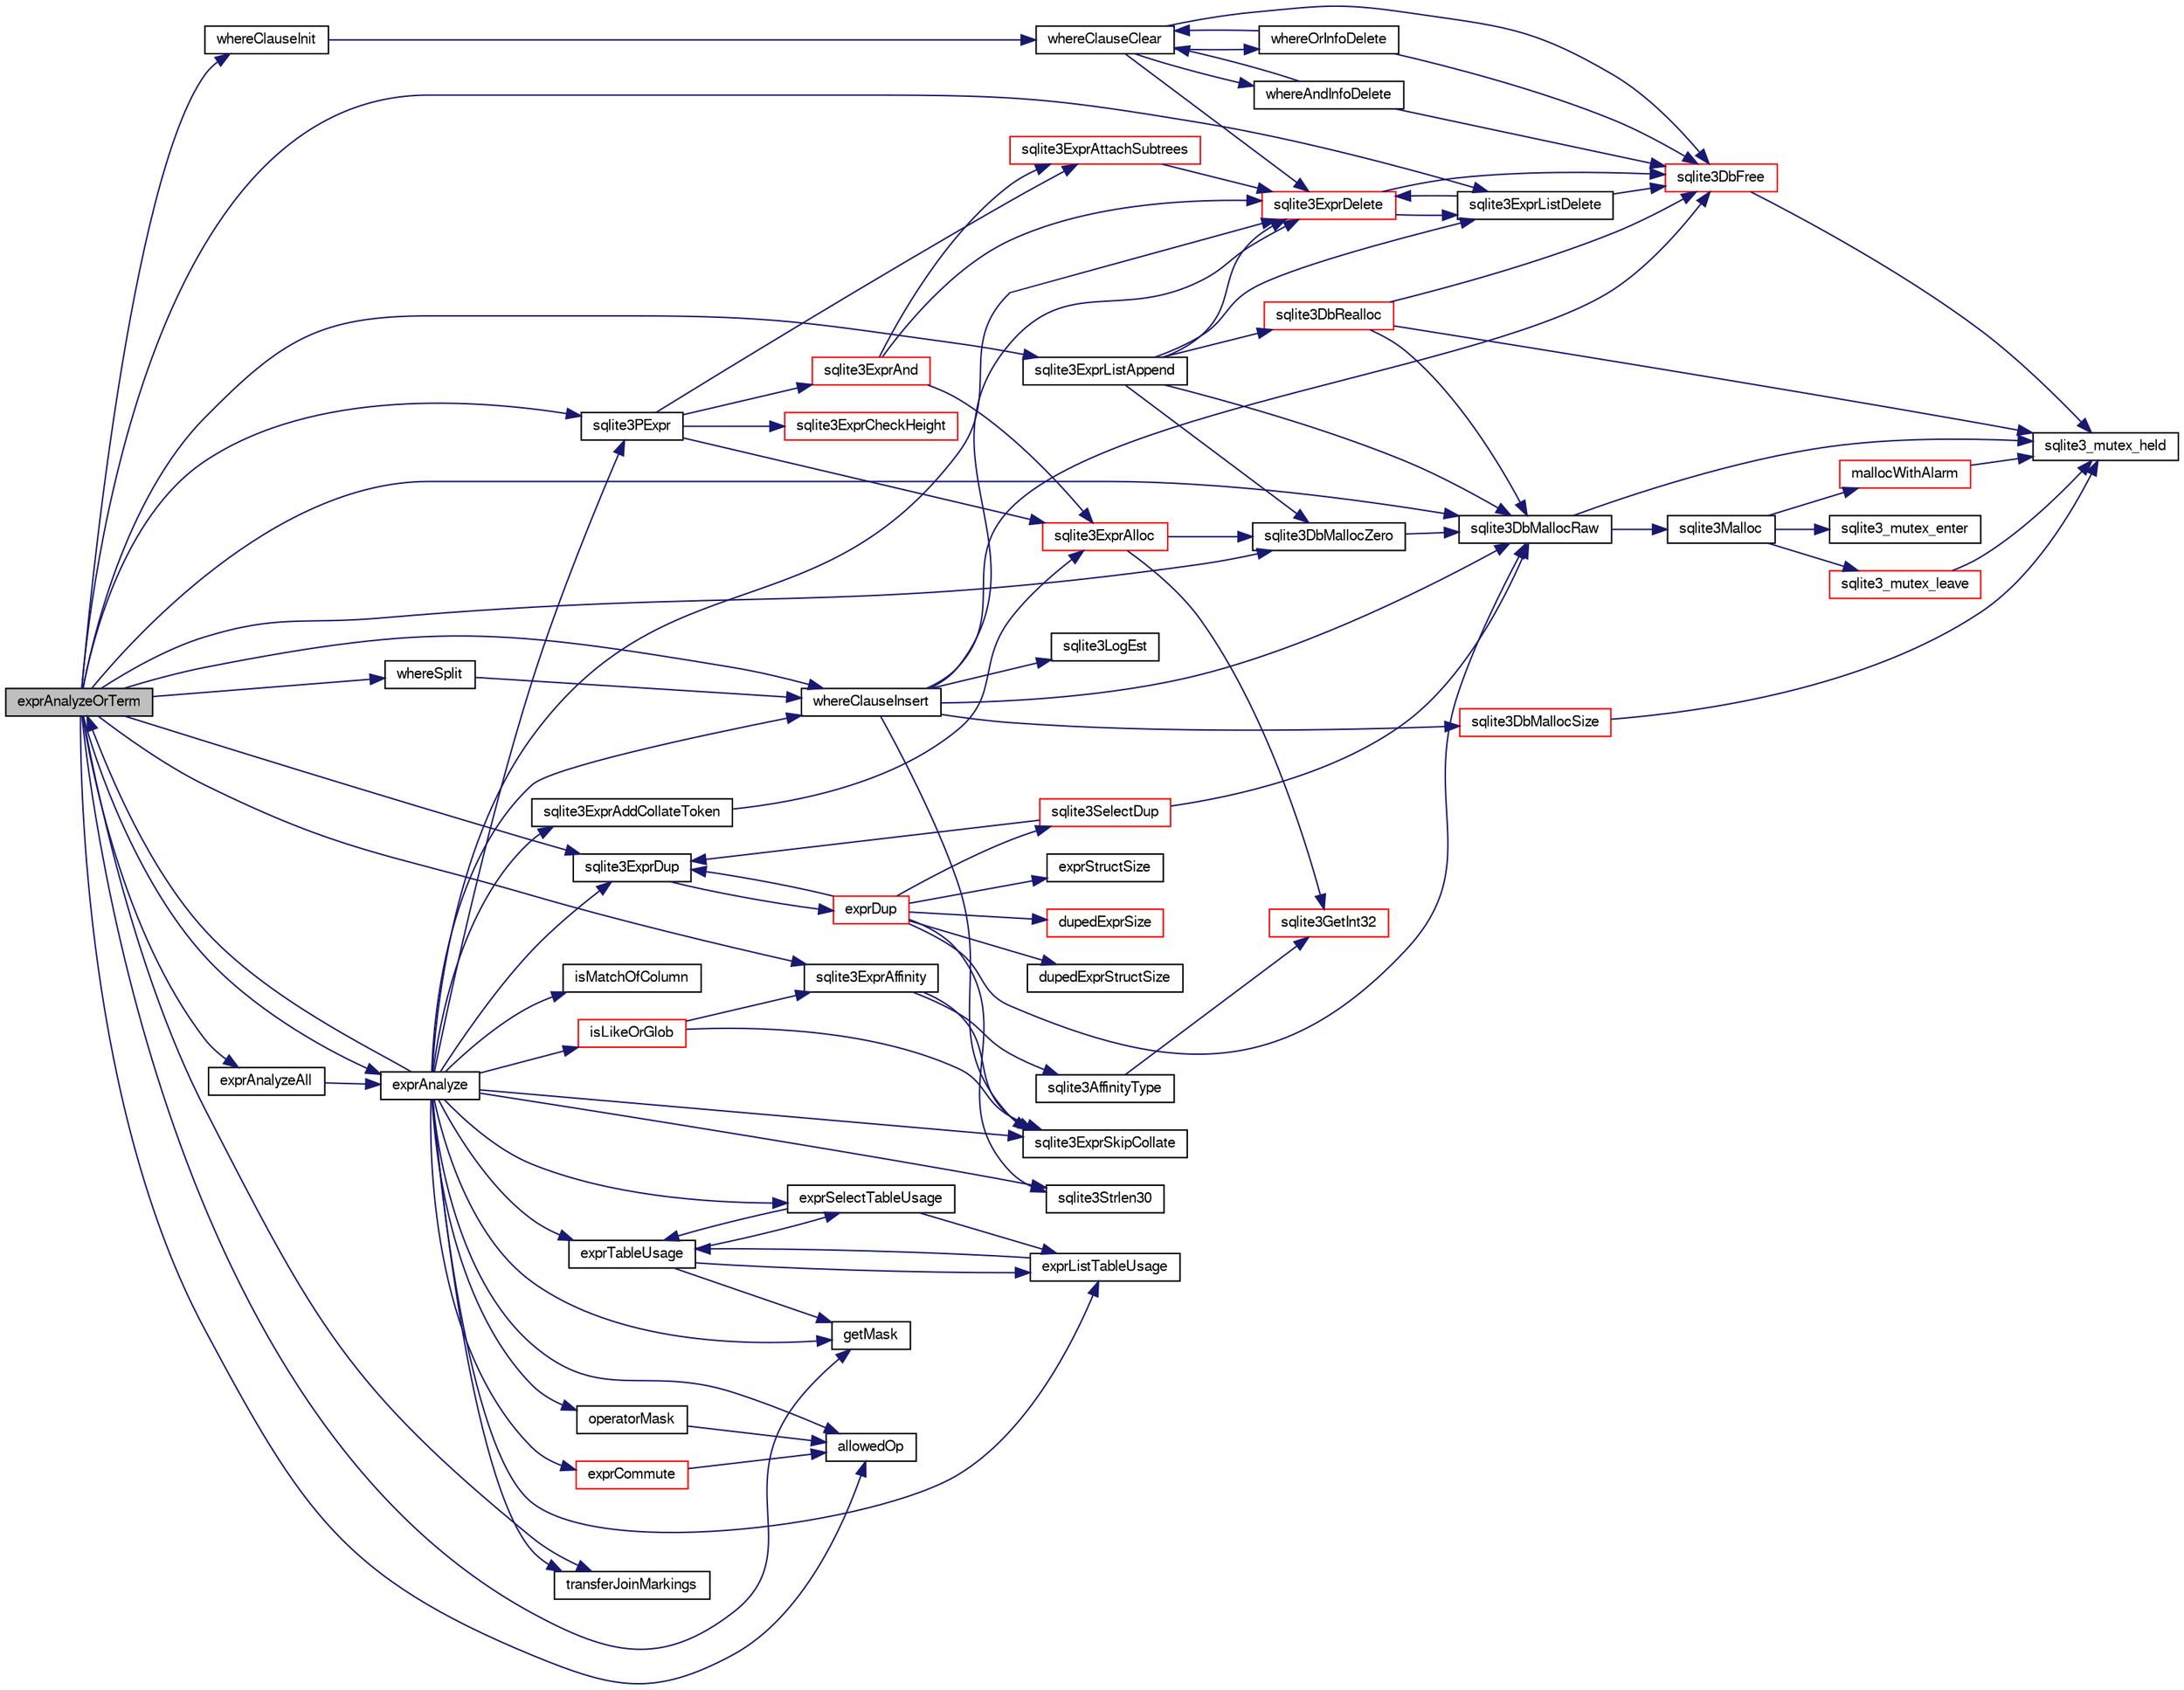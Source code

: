 digraph "exprAnalyzeOrTerm"
{
  edge [fontname="FreeSans",fontsize="10",labelfontname="FreeSans",labelfontsize="10"];
  node [fontname="FreeSans",fontsize="10",shape=record];
  rankdir="LR";
  Node103167 [label="exprAnalyzeOrTerm",height=0.2,width=0.4,color="black", fillcolor="grey75", style="filled", fontcolor="black"];
  Node103167 -> Node103168 [color="midnightblue",fontsize="10",style="solid",fontname="FreeSans"];
  Node103168 [label="sqlite3DbMallocZero",height=0.2,width=0.4,color="black", fillcolor="white", style="filled",URL="$sqlite3_8c.html#a49cfebac9d6067a03442c92af73f33e4"];
  Node103168 -> Node103169 [color="midnightblue",fontsize="10",style="solid",fontname="FreeSans"];
  Node103169 [label="sqlite3DbMallocRaw",height=0.2,width=0.4,color="black", fillcolor="white", style="filled",URL="$sqlite3_8c.html#abbe8be0cf7175e11ddc3e2218fad924e"];
  Node103169 -> Node103170 [color="midnightblue",fontsize="10",style="solid",fontname="FreeSans"];
  Node103170 [label="sqlite3_mutex_held",height=0.2,width=0.4,color="black", fillcolor="white", style="filled",URL="$sqlite3_8c.html#acf77da68932b6bc163c5e68547ecc3e7"];
  Node103169 -> Node103171 [color="midnightblue",fontsize="10",style="solid",fontname="FreeSans"];
  Node103171 [label="sqlite3Malloc",height=0.2,width=0.4,color="black", fillcolor="white", style="filled",URL="$sqlite3_8c.html#a361a2eaa846b1885f123abe46f5d8b2b"];
  Node103171 -> Node103172 [color="midnightblue",fontsize="10",style="solid",fontname="FreeSans"];
  Node103172 [label="sqlite3_mutex_enter",height=0.2,width=0.4,color="black", fillcolor="white", style="filled",URL="$sqlite3_8c.html#a1c12cde690bd89f104de5cbad12a6bf5"];
  Node103171 -> Node103173 [color="midnightblue",fontsize="10",style="solid",fontname="FreeSans"];
  Node103173 [label="mallocWithAlarm",height=0.2,width=0.4,color="red", fillcolor="white", style="filled",URL="$sqlite3_8c.html#ab070d5cf8e48ec8a6a43cf025d48598b"];
  Node103173 -> Node103170 [color="midnightblue",fontsize="10",style="solid",fontname="FreeSans"];
  Node103171 -> Node103177 [color="midnightblue",fontsize="10",style="solid",fontname="FreeSans"];
  Node103177 [label="sqlite3_mutex_leave",height=0.2,width=0.4,color="red", fillcolor="white", style="filled",URL="$sqlite3_8c.html#a5838d235601dbd3c1fa993555c6bcc93"];
  Node103177 -> Node103170 [color="midnightblue",fontsize="10",style="solid",fontname="FreeSans"];
  Node103167 -> Node103181 [color="midnightblue",fontsize="10",style="solid",fontname="FreeSans"];
  Node103181 [label="whereClauseInit",height=0.2,width=0.4,color="black", fillcolor="white", style="filled",URL="$sqlite3_8c.html#a358affe6a340c15381df04b3c867237f"];
  Node103181 -> Node103182 [color="midnightblue",fontsize="10",style="solid",fontname="FreeSans"];
  Node103182 [label="whereClauseClear",height=0.2,width=0.4,color="black", fillcolor="white", style="filled",URL="$sqlite3_8c.html#ab3f2c30e5f80a4735c7bfcfe0b91eaa7"];
  Node103182 -> Node103183 [color="midnightblue",fontsize="10",style="solid",fontname="FreeSans"];
  Node103183 [label="sqlite3ExprDelete",height=0.2,width=0.4,color="red", fillcolor="white", style="filled",URL="$sqlite3_8c.html#ae4e21ab5918e0428fbaa9e615dceb309"];
  Node103183 -> Node103184 [color="midnightblue",fontsize="10",style="solid",fontname="FreeSans"];
  Node103184 [label="sqlite3DbFree",height=0.2,width=0.4,color="red", fillcolor="white", style="filled",URL="$sqlite3_8c.html#ac70ab821a6607b4a1b909582dc37a069"];
  Node103184 -> Node103170 [color="midnightblue",fontsize="10",style="solid",fontname="FreeSans"];
  Node103183 -> Node103191 [color="midnightblue",fontsize="10",style="solid",fontname="FreeSans"];
  Node103191 [label="sqlite3ExprListDelete",height=0.2,width=0.4,color="black", fillcolor="white", style="filled",URL="$sqlite3_8c.html#ae9cd46eac81e86a04ed8c09b99fc3c10"];
  Node103191 -> Node103183 [color="midnightblue",fontsize="10",style="solid",fontname="FreeSans"];
  Node103191 -> Node103184 [color="midnightblue",fontsize="10",style="solid",fontname="FreeSans"];
  Node103182 -> Node104124 [color="midnightblue",fontsize="10",style="solid",fontname="FreeSans"];
  Node104124 [label="whereOrInfoDelete",height=0.2,width=0.4,color="black", fillcolor="white", style="filled",URL="$sqlite3_8c.html#abb2848eb0bce7a288b25bdd1d3df5535"];
  Node104124 -> Node103182 [color="midnightblue",fontsize="10",style="solid",fontname="FreeSans"];
  Node104124 -> Node103184 [color="midnightblue",fontsize="10",style="solid",fontname="FreeSans"];
  Node103182 -> Node104125 [color="midnightblue",fontsize="10",style="solid",fontname="FreeSans"];
  Node104125 [label="whereAndInfoDelete",height=0.2,width=0.4,color="black", fillcolor="white", style="filled",URL="$sqlite3_8c.html#a6cfc971c2a2e285860dc9dc0e157cb85"];
  Node104125 -> Node103182 [color="midnightblue",fontsize="10",style="solid",fontname="FreeSans"];
  Node104125 -> Node103184 [color="midnightblue",fontsize="10",style="solid",fontname="FreeSans"];
  Node103182 -> Node103184 [color="midnightblue",fontsize="10",style="solid",fontname="FreeSans"];
  Node103167 -> Node104126 [color="midnightblue",fontsize="10",style="solid",fontname="FreeSans"];
  Node104126 [label="whereSplit",height=0.2,width=0.4,color="black", fillcolor="white", style="filled",URL="$sqlite3_8c.html#acd382388576f55257b3ef1501d6f7f84"];
  Node104126 -> Node104127 [color="midnightblue",fontsize="10",style="solid",fontname="FreeSans"];
  Node104127 [label="whereClauseInsert",height=0.2,width=0.4,color="black", fillcolor="white", style="filled",URL="$sqlite3_8c.html#a041437b48ab90370901a024e385193da"];
  Node104127 -> Node103169 [color="midnightblue",fontsize="10",style="solid",fontname="FreeSans"];
  Node104127 -> Node103183 [color="midnightblue",fontsize="10",style="solid",fontname="FreeSans"];
  Node104127 -> Node103184 [color="midnightblue",fontsize="10",style="solid",fontname="FreeSans"];
  Node104127 -> Node103186 [color="midnightblue",fontsize="10",style="solid",fontname="FreeSans"];
  Node103186 [label="sqlite3DbMallocSize",height=0.2,width=0.4,color="red", fillcolor="white", style="filled",URL="$sqlite3_8c.html#aa397e5a8a03495203a0767abf0a71f86"];
  Node103186 -> Node103170 [color="midnightblue",fontsize="10",style="solid",fontname="FreeSans"];
  Node104127 -> Node104036 [color="midnightblue",fontsize="10",style="solid",fontname="FreeSans"];
  Node104036 [label="sqlite3LogEst",height=0.2,width=0.4,color="black", fillcolor="white", style="filled",URL="$sqlite3_8c.html#a14c7d015bfd3d4a869739b9e6139c84f"];
  Node104127 -> Node104128 [color="midnightblue",fontsize="10",style="solid",fontname="FreeSans"];
  Node104128 [label="sqlite3ExprSkipCollate",height=0.2,width=0.4,color="black", fillcolor="white", style="filled",URL="$sqlite3_8c.html#a91b59896d4e3534de7c33940dca8537c"];
  Node103167 -> Node104129 [color="midnightblue",fontsize="10",style="solid",fontname="FreeSans"];
  Node104129 [label="exprAnalyzeAll",height=0.2,width=0.4,color="black", fillcolor="white", style="filled",URL="$sqlite3_8c.html#a2e7a957af98e240fa68e34d6ff639437"];
  Node104129 -> Node104130 [color="midnightblue",fontsize="10",style="solid",fontname="FreeSans"];
  Node104130 [label="exprAnalyze",height=0.2,width=0.4,color="black", fillcolor="white", style="filled",URL="$sqlite3_8c.html#acb10e48c9a4184a4edd9bfd5b14ad0b7"];
  Node104130 -> Node104131 [color="midnightblue",fontsize="10",style="solid",fontname="FreeSans"];
  Node104131 [label="exprTableUsage",height=0.2,width=0.4,color="black", fillcolor="white", style="filled",URL="$sqlite3_8c.html#adc74a03d7e143fc3158a9f530fa35919"];
  Node104131 -> Node104132 [color="midnightblue",fontsize="10",style="solid",fontname="FreeSans"];
  Node104132 [label="getMask",height=0.2,width=0.4,color="black", fillcolor="white", style="filled",URL="$sqlite3_8c.html#aff9554a4790fc9c0b4f80378505c45dc"];
  Node104131 -> Node104133 [color="midnightblue",fontsize="10",style="solid",fontname="FreeSans"];
  Node104133 [label="exprSelectTableUsage",height=0.2,width=0.4,color="black", fillcolor="white", style="filled",URL="$sqlite3_8c.html#af22cb4832e9eabf75dd8e07e6f9221a8"];
  Node104133 -> Node104134 [color="midnightblue",fontsize="10",style="solid",fontname="FreeSans"];
  Node104134 [label="exprListTableUsage",height=0.2,width=0.4,color="black", fillcolor="white", style="filled",URL="$sqlite3_8c.html#a99dd0f7db0b58d62b2983f95a0dee071"];
  Node104134 -> Node104131 [color="midnightblue",fontsize="10",style="solid",fontname="FreeSans"];
  Node104133 -> Node104131 [color="midnightblue",fontsize="10",style="solid",fontname="FreeSans"];
  Node104131 -> Node104134 [color="midnightblue",fontsize="10",style="solid",fontname="FreeSans"];
  Node104130 -> Node104133 [color="midnightblue",fontsize="10",style="solid",fontname="FreeSans"];
  Node104130 -> Node104134 [color="midnightblue",fontsize="10",style="solid",fontname="FreeSans"];
  Node104130 -> Node104132 [color="midnightblue",fontsize="10",style="solid",fontname="FreeSans"];
  Node104130 -> Node104135 [color="midnightblue",fontsize="10",style="solid",fontname="FreeSans"];
  Node104135 [label="allowedOp",height=0.2,width=0.4,color="black", fillcolor="white", style="filled",URL="$sqlite3_8c.html#a9cb0a678e7e89071cde7e9ad6a5b6aef"];
  Node104130 -> Node104128 [color="midnightblue",fontsize="10",style="solid",fontname="FreeSans"];
  Node104130 -> Node104136 [color="midnightblue",fontsize="10",style="solid",fontname="FreeSans"];
  Node104136 [label="operatorMask",height=0.2,width=0.4,color="black", fillcolor="white", style="filled",URL="$sqlite3_8c.html#a2c4d9f851b9a7492b6a009c12fd78ba3"];
  Node104136 -> Node104135 [color="midnightblue",fontsize="10",style="solid",fontname="FreeSans"];
  Node104130 -> Node104137 [color="midnightblue",fontsize="10",style="solid",fontname="FreeSans"];
  Node104137 [label="sqlite3ExprDup",height=0.2,width=0.4,color="black", fillcolor="white", style="filled",URL="$sqlite3_8c.html#a509095508224c9f99698d86205234209"];
  Node104137 -> Node104138 [color="midnightblue",fontsize="10",style="solid",fontname="FreeSans"];
  Node104138 [label="exprDup",height=0.2,width=0.4,color="red", fillcolor="white", style="filled",URL="$sqlite3_8c.html#a89f473c64253ae0a76749f543466a05a"];
  Node104138 -> Node103169 [color="midnightblue",fontsize="10",style="solid",fontname="FreeSans"];
  Node104138 -> Node104139 [color="midnightblue",fontsize="10",style="solid",fontname="FreeSans"];
  Node104139 [label="dupedExprSize",height=0.2,width=0.4,color="red", fillcolor="white", style="filled",URL="$sqlite3_8c.html#a9c79c04ad08e45cf19c143c6de3b634c"];
  Node104138 -> Node104141 [color="midnightblue",fontsize="10",style="solid",fontname="FreeSans"];
  Node104141 [label="dupedExprStructSize",height=0.2,width=0.4,color="black", fillcolor="white", style="filled",URL="$sqlite3_8c.html#ac6b4cf7bb7f9249aa2e5d311fe2e4998"];
  Node104138 -> Node103268 [color="midnightblue",fontsize="10",style="solid",fontname="FreeSans"];
  Node103268 [label="sqlite3Strlen30",height=0.2,width=0.4,color="black", fillcolor="white", style="filled",URL="$sqlite3_8c.html#a3dcd80ba41f1a308193dee74857b62a7"];
  Node104138 -> Node104142 [color="midnightblue",fontsize="10",style="solid",fontname="FreeSans"];
  Node104142 [label="exprStructSize",height=0.2,width=0.4,color="black", fillcolor="white", style="filled",URL="$sqlite3_8c.html#a8fe8a668c35e1c51cb67ab0e991f484e"];
  Node104138 -> Node104143 [color="midnightblue",fontsize="10",style="solid",fontname="FreeSans"];
  Node104143 [label="sqlite3SelectDup",height=0.2,width=0.4,color="red", fillcolor="white", style="filled",URL="$sqlite3_8c.html#af8a7f75590dced000c27784d90b57b87"];
  Node104143 -> Node103169 [color="midnightblue",fontsize="10",style="solid",fontname="FreeSans"];
  Node104143 -> Node104137 [color="midnightblue",fontsize="10",style="solid",fontname="FreeSans"];
  Node104138 -> Node104137 [color="midnightblue",fontsize="10",style="solid",fontname="FreeSans"];
  Node104130 -> Node103183 [color="midnightblue",fontsize="10",style="solid",fontname="FreeSans"];
  Node104130 -> Node104127 [color="midnightblue",fontsize="10",style="solid",fontname="FreeSans"];
  Node104130 -> Node104148 [color="midnightblue",fontsize="10",style="solid",fontname="FreeSans"];
  Node104148 [label="exprCommute",height=0.2,width=0.4,color="red", fillcolor="white", style="filled",URL="$sqlite3_8c.html#ab6bc22735005ef5fc9bd51cd269f54be"];
  Node104148 -> Node104135 [color="midnightblue",fontsize="10",style="solid",fontname="FreeSans"];
  Node104130 -> Node104156 [color="midnightblue",fontsize="10",style="solid",fontname="FreeSans"];
  Node104156 [label="sqlite3PExpr",height=0.2,width=0.4,color="black", fillcolor="white", style="filled",URL="$sqlite3_8c.html#a56670a96a4ad8449466fea3449f71c57"];
  Node104156 -> Node104157 [color="midnightblue",fontsize="10",style="solid",fontname="FreeSans"];
  Node104157 [label="sqlite3ExprAnd",height=0.2,width=0.4,color="red", fillcolor="white", style="filled",URL="$sqlite3_8c.html#adb7ce3f2fe4bc4cb22dbb82aed2b6c32"];
  Node104157 -> Node103183 [color="midnightblue",fontsize="10",style="solid",fontname="FreeSans"];
  Node104157 -> Node104160 [color="midnightblue",fontsize="10",style="solid",fontname="FreeSans"];
  Node104160 [label="sqlite3ExprAlloc",height=0.2,width=0.4,color="red", fillcolor="white", style="filled",URL="$sqlite3_8c.html#a7f1c54604acd48617bd41d26f5db776d"];
  Node104160 -> Node103723 [color="midnightblue",fontsize="10",style="solid",fontname="FreeSans"];
  Node103723 [label="sqlite3GetInt32",height=0.2,width=0.4,color="red", fillcolor="white", style="filled",URL="$sqlite3_8c.html#a5f876209b4343549fc9224cd11c70928"];
  Node104160 -> Node103168 [color="midnightblue",fontsize="10",style="solid",fontname="FreeSans"];
  Node104157 -> Node104161 [color="midnightblue",fontsize="10",style="solid",fontname="FreeSans"];
  Node104161 [label="sqlite3ExprAttachSubtrees",height=0.2,width=0.4,color="red", fillcolor="white", style="filled",URL="$sqlite3_8c.html#a74aac72e6029e25c0d4505a4cc4020c6"];
  Node104161 -> Node103183 [color="midnightblue",fontsize="10",style="solid",fontname="FreeSans"];
  Node104156 -> Node104160 [color="midnightblue",fontsize="10",style="solid",fontname="FreeSans"];
  Node104156 -> Node104161 [color="midnightblue",fontsize="10",style="solid",fontname="FreeSans"];
  Node104156 -> Node104166 [color="midnightblue",fontsize="10",style="solid",fontname="FreeSans"];
  Node104166 [label="sqlite3ExprCheckHeight",height=0.2,width=0.4,color="red", fillcolor="white", style="filled",URL="$sqlite3_8c.html#ab208260635507bd7a5c58b612db514f2"];
  Node104130 -> Node104167 [color="midnightblue",fontsize="10",style="solid",fontname="FreeSans"];
  Node104167 [label="transferJoinMarkings",height=0.2,width=0.4,color="black", fillcolor="white", style="filled",URL="$sqlite3_8c.html#a47436cb058c53d38e19c4169f1e9c0d3"];
  Node104130 -> Node103167 [color="midnightblue",fontsize="10",style="solid",fontname="FreeSans"];
  Node104130 -> Node104168 [color="midnightblue",fontsize="10",style="solid",fontname="FreeSans"];
  Node104168 [label="isLikeOrGlob",height=0.2,width=0.4,color="red", fillcolor="white", style="filled",URL="$sqlite3_8c.html#a6c38e495198bf8976f68d1a6ebd74a50"];
  Node104168 -> Node104172 [color="midnightblue",fontsize="10",style="solid",fontname="FreeSans"];
  Node104172 [label="sqlite3ExprAffinity",height=0.2,width=0.4,color="black", fillcolor="white", style="filled",URL="$sqlite3_8c.html#aca6a667380b05650f917422118d8b7d3"];
  Node104172 -> Node104128 [color="midnightblue",fontsize="10",style="solid",fontname="FreeSans"];
  Node104172 -> Node104173 [color="midnightblue",fontsize="10",style="solid",fontname="FreeSans"];
  Node104173 [label="sqlite3AffinityType",height=0.2,width=0.4,color="black", fillcolor="white", style="filled",URL="$sqlite3_8c.html#ad3b6641027549ec6634f6239256676bd"];
  Node104173 -> Node103723 [color="midnightblue",fontsize="10",style="solid",fontname="FreeSans"];
  Node104168 -> Node104128 [color="midnightblue",fontsize="10",style="solid",fontname="FreeSans"];
  Node104130 -> Node103268 [color="midnightblue",fontsize="10",style="solid",fontname="FreeSans"];
  Node104130 -> Node104294 [color="midnightblue",fontsize="10",style="solid",fontname="FreeSans"];
  Node104294 [label="sqlite3ExprAddCollateToken",height=0.2,width=0.4,color="black", fillcolor="white", style="filled",URL="$sqlite3_8c.html#a78ef60a4dbac9c172ee8130d7d497935"];
  Node104294 -> Node104160 [color="midnightblue",fontsize="10",style="solid",fontname="FreeSans"];
  Node104130 -> Node104441 [color="midnightblue",fontsize="10",style="solid",fontname="FreeSans"];
  Node104441 [label="isMatchOfColumn",height=0.2,width=0.4,color="black", fillcolor="white", style="filled",URL="$sqlite3_8c.html#aca81ee8f18d68ba146e343c7b49152a3"];
  Node103167 -> Node103169 [color="midnightblue",fontsize="10",style="solid",fontname="FreeSans"];
  Node103167 -> Node104135 [color="midnightblue",fontsize="10",style="solid",fontname="FreeSans"];
  Node103167 -> Node104132 [color="midnightblue",fontsize="10",style="solid",fontname="FreeSans"];
  Node103167 -> Node104172 [color="midnightblue",fontsize="10",style="solid",fontname="FreeSans"];
  Node103167 -> Node104137 [color="midnightblue",fontsize="10",style="solid",fontname="FreeSans"];
  Node103167 -> Node104220 [color="midnightblue",fontsize="10",style="solid",fontname="FreeSans"];
  Node104220 [label="sqlite3ExprListAppend",height=0.2,width=0.4,color="black", fillcolor="white", style="filled",URL="$sqlite3_8c.html#a2c227f0b97e0e31b120c702fae2b7409"];
  Node104220 -> Node103168 [color="midnightblue",fontsize="10",style="solid",fontname="FreeSans"];
  Node104220 -> Node103169 [color="midnightblue",fontsize="10",style="solid",fontname="FreeSans"];
  Node104220 -> Node103212 [color="midnightblue",fontsize="10",style="solid",fontname="FreeSans"];
  Node103212 [label="sqlite3DbRealloc",height=0.2,width=0.4,color="red", fillcolor="white", style="filled",URL="$sqlite3_8c.html#ae028f4902a9d29bcaf310ff289ee87dc"];
  Node103212 -> Node103170 [color="midnightblue",fontsize="10",style="solid",fontname="FreeSans"];
  Node103212 -> Node103169 [color="midnightblue",fontsize="10",style="solid",fontname="FreeSans"];
  Node103212 -> Node103184 [color="midnightblue",fontsize="10",style="solid",fontname="FreeSans"];
  Node104220 -> Node103183 [color="midnightblue",fontsize="10",style="solid",fontname="FreeSans"];
  Node104220 -> Node103191 [color="midnightblue",fontsize="10",style="solid",fontname="FreeSans"];
  Node103167 -> Node104156 [color="midnightblue",fontsize="10",style="solid",fontname="FreeSans"];
  Node103167 -> Node104167 [color="midnightblue",fontsize="10",style="solid",fontname="FreeSans"];
  Node103167 -> Node104127 [color="midnightblue",fontsize="10",style="solid",fontname="FreeSans"];
  Node103167 -> Node104130 [color="midnightblue",fontsize="10",style="solid",fontname="FreeSans"];
  Node103167 -> Node103191 [color="midnightblue",fontsize="10",style="solid",fontname="FreeSans"];
}
